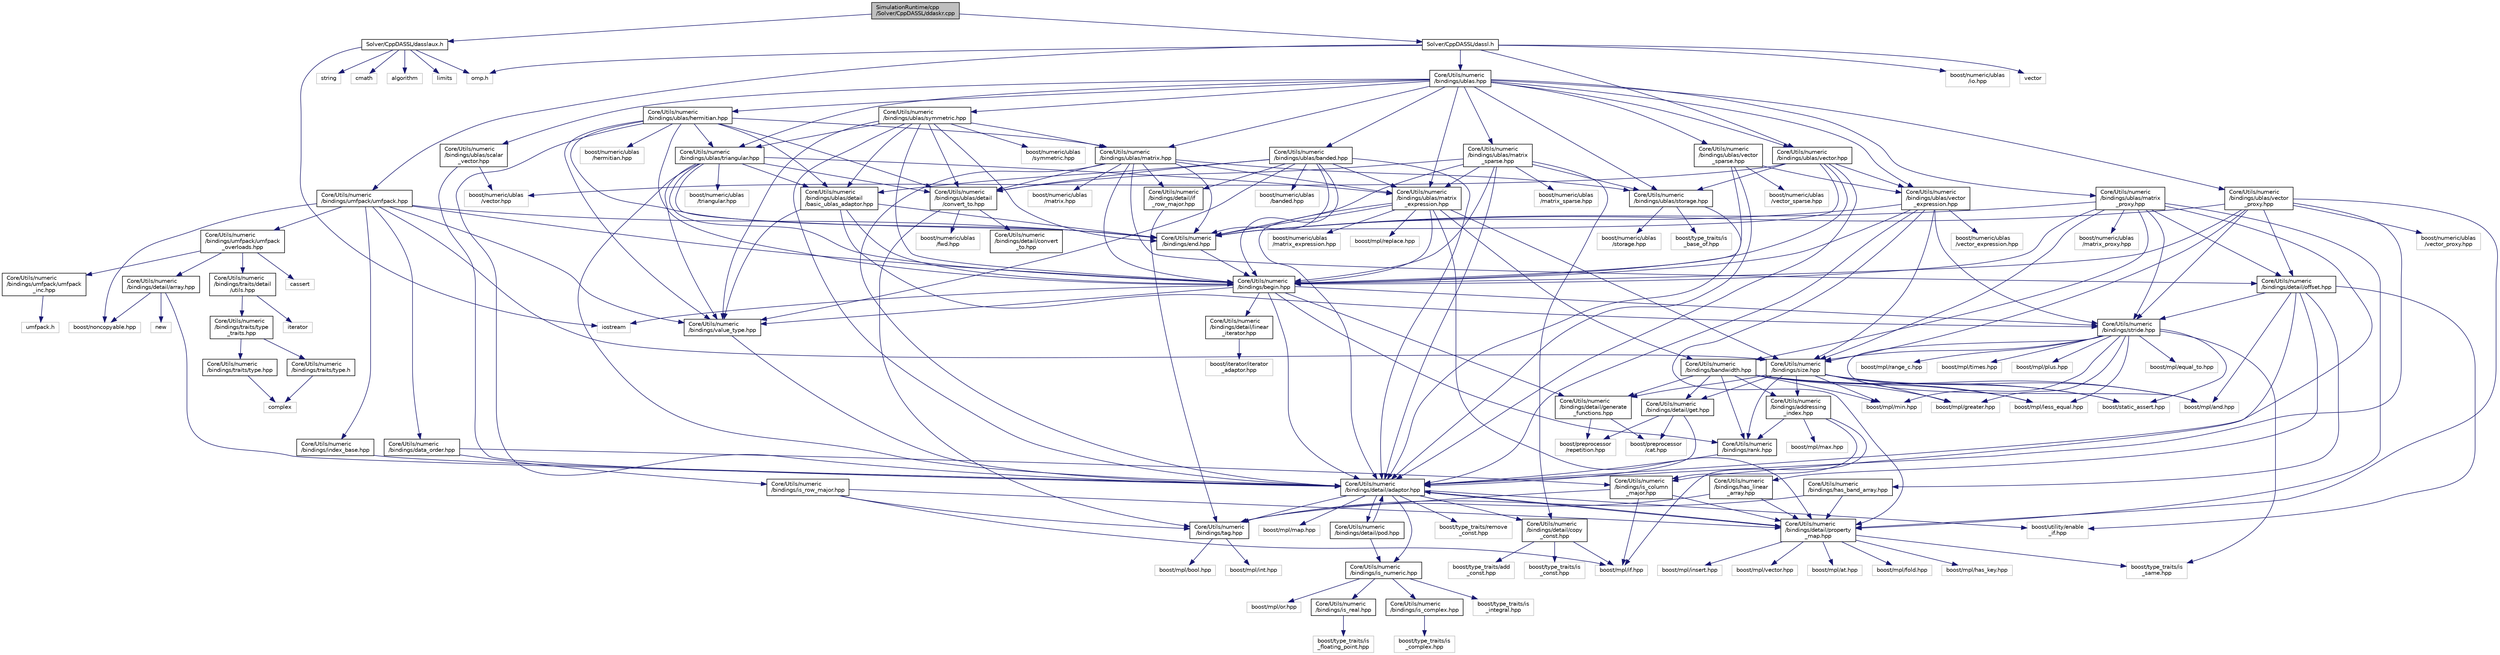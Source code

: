 digraph "SimulationRuntime/cpp/Solver/CppDASSL/ddaskr.cpp"
{
  edge [fontname="Helvetica",fontsize="10",labelfontname="Helvetica",labelfontsize="10"];
  node [fontname="Helvetica",fontsize="10",shape=record];
  Node0 [label="SimulationRuntime/cpp\l/Solver/CppDASSL/ddaskr.cpp",height=0.2,width=0.4,color="black", fillcolor="grey75", style="filled", fontcolor="black"];
  Node0 -> Node1 [color="midnightblue",fontsize="10",style="solid",fontname="Helvetica"];
  Node1 [label="Solver/CppDASSL/dasslaux.h",height=0.2,width=0.4,color="black", fillcolor="white", style="filled",URL="$d8/d78/dasslaux_8h.html"];
  Node1 -> Node2 [color="midnightblue",fontsize="10",style="solid",fontname="Helvetica"];
  Node2 [label="limits",height=0.2,width=0.4,color="grey75", fillcolor="white", style="filled"];
  Node1 -> Node3 [color="midnightblue",fontsize="10",style="solid",fontname="Helvetica"];
  Node3 [label="iostream",height=0.2,width=0.4,color="grey75", fillcolor="white", style="filled"];
  Node1 -> Node4 [color="midnightblue",fontsize="10",style="solid",fontname="Helvetica"];
  Node4 [label="string",height=0.2,width=0.4,color="grey75", fillcolor="white", style="filled"];
  Node1 -> Node5 [color="midnightblue",fontsize="10",style="solid",fontname="Helvetica"];
  Node5 [label="cmath",height=0.2,width=0.4,color="grey75", fillcolor="white", style="filled"];
  Node1 -> Node6 [color="midnightblue",fontsize="10",style="solid",fontname="Helvetica"];
  Node6 [label="algorithm",height=0.2,width=0.4,color="grey75", fillcolor="white", style="filled"];
  Node1 -> Node7 [color="midnightblue",fontsize="10",style="solid",fontname="Helvetica"];
  Node7 [label="omp.h",height=0.2,width=0.4,color="grey75", fillcolor="white", style="filled"];
  Node0 -> Node8 [color="midnightblue",fontsize="10",style="solid",fontname="Helvetica"];
  Node8 [label="Solver/CppDASSL/dassl.h",height=0.2,width=0.4,color="black", fillcolor="white", style="filled",URL="$df/d1d/_simulation_runtime_2cpp_2_include_2_solver_2_cpp_d_a_s_s_l_2dassl_8h.html"];
  Node8 -> Node7 [color="midnightblue",fontsize="10",style="solid",fontname="Helvetica"];
  Node8 -> Node9 [color="midnightblue",fontsize="10",style="solid",fontname="Helvetica"];
  Node9 [label="vector",height=0.2,width=0.4,color="grey75", fillcolor="white", style="filled"];
  Node8 -> Node10 [color="midnightblue",fontsize="10",style="solid",fontname="Helvetica"];
  Node10 [label="Core/Utils/numeric\l/bindings/umfpack/umfpack.hpp",height=0.2,width=0.4,color="black", fillcolor="white", style="filled",URL="$d4/dc3/umfpack_8hpp.html"];
  Node10 -> Node11 [color="midnightblue",fontsize="10",style="solid",fontname="Helvetica"];
  Node11 [label="boost/noncopyable.hpp",height=0.2,width=0.4,color="grey75", fillcolor="white", style="filled"];
  Node10 -> Node12 [color="midnightblue",fontsize="10",style="solid",fontname="Helvetica"];
  Node12 [label="Core/Utils/numeric\l/bindings/umfpack/umfpack\l_overloads.hpp",height=0.2,width=0.4,color="black", fillcolor="white", style="filled",URL="$dc/de2/umfpack__overloads_8hpp.html"];
  Node12 -> Node13 [color="midnightblue",fontsize="10",style="solid",fontname="Helvetica"];
  Node13 [label="Core/Utils/numeric\l/bindings/umfpack/umfpack\l_inc.hpp",height=0.2,width=0.4,color="black", fillcolor="white", style="filled",URL="$d4/d4e/umfpack__inc_8hpp.html"];
  Node13 -> Node14 [color="midnightblue",fontsize="10",style="solid",fontname="Helvetica"];
  Node14 [label="umfpack.h",height=0.2,width=0.4,color="grey75", fillcolor="white", style="filled"];
  Node12 -> Node15 [color="midnightblue",fontsize="10",style="solid",fontname="Helvetica"];
  Node15 [label="Core/Utils/numeric\l/bindings/detail/array.hpp",height=0.2,width=0.4,color="black", fillcolor="white", style="filled",URL="$db/d14/_simulation_runtime_2cpp_2_include_2_core_2_utils_2numeric_2bindings_2detail_2array_8hpp.html"];
  Node15 -> Node16 [color="midnightblue",fontsize="10",style="solid",fontname="Helvetica"];
  Node16 [label="new",height=0.2,width=0.4,color="grey75", fillcolor="white", style="filled"];
  Node15 -> Node11 [color="midnightblue",fontsize="10",style="solid",fontname="Helvetica"];
  Node15 -> Node17 [color="midnightblue",fontsize="10",style="solid",fontname="Helvetica"];
  Node17 [label="Core/Utils/numeric\l/bindings/detail/adaptor.hpp",height=0.2,width=0.4,color="black", fillcolor="white", style="filled",URL="$da/d42/adaptor_8hpp.html"];
  Node17 -> Node18 [color="midnightblue",fontsize="10",style="solid",fontname="Helvetica"];
  Node18 [label="boost/mpl/map.hpp",height=0.2,width=0.4,color="grey75", fillcolor="white", style="filled"];
  Node17 -> Node19 [color="midnightblue",fontsize="10",style="solid",fontname="Helvetica"];
  Node19 [label="Core/Utils/numeric\l/bindings/detail/copy\l_const.hpp",height=0.2,width=0.4,color="black", fillcolor="white", style="filled",URL="$dd/d74/copy__const_8hpp.html"];
  Node19 -> Node20 [color="midnightblue",fontsize="10",style="solid",fontname="Helvetica"];
  Node20 [label="boost/mpl/if.hpp",height=0.2,width=0.4,color="grey75", fillcolor="white", style="filled"];
  Node19 -> Node21 [color="midnightblue",fontsize="10",style="solid",fontname="Helvetica"];
  Node21 [label="boost/type_traits/add\l_const.hpp",height=0.2,width=0.4,color="grey75", fillcolor="white", style="filled"];
  Node19 -> Node22 [color="midnightblue",fontsize="10",style="solid",fontname="Helvetica"];
  Node22 [label="boost/type_traits/is\l_const.hpp",height=0.2,width=0.4,color="grey75", fillcolor="white", style="filled"];
  Node17 -> Node23 [color="midnightblue",fontsize="10",style="solid",fontname="Helvetica"];
  Node23 [label="Core/Utils/numeric\l/bindings/is_numeric.hpp",height=0.2,width=0.4,color="black", fillcolor="white", style="filled",URL="$dd/d6d/is__numeric_8hpp.html"];
  Node23 -> Node24 [color="midnightblue",fontsize="10",style="solid",fontname="Helvetica"];
  Node24 [label="boost/mpl/or.hpp",height=0.2,width=0.4,color="grey75", fillcolor="white", style="filled"];
  Node23 -> Node25 [color="midnightblue",fontsize="10",style="solid",fontname="Helvetica"];
  Node25 [label="Core/Utils/numeric\l/bindings/is_real.hpp",height=0.2,width=0.4,color="black", fillcolor="white", style="filled",URL="$dc/d10/is__real_8hpp.html"];
  Node25 -> Node26 [color="midnightblue",fontsize="10",style="solid",fontname="Helvetica"];
  Node26 [label="boost/type_traits/is\l_floating_point.hpp",height=0.2,width=0.4,color="grey75", fillcolor="white", style="filled"];
  Node23 -> Node27 [color="midnightblue",fontsize="10",style="solid",fontname="Helvetica"];
  Node27 [label="Core/Utils/numeric\l/bindings/is_complex.hpp",height=0.2,width=0.4,color="black", fillcolor="white", style="filled",URL="$d6/d3e/is__complex_8hpp.html"];
  Node27 -> Node28 [color="midnightblue",fontsize="10",style="solid",fontname="Helvetica"];
  Node28 [label="boost/type_traits/is\l_complex.hpp",height=0.2,width=0.4,color="grey75", fillcolor="white", style="filled"];
  Node23 -> Node29 [color="midnightblue",fontsize="10",style="solid",fontname="Helvetica"];
  Node29 [label="boost/type_traits/is\l_integral.hpp",height=0.2,width=0.4,color="grey75", fillcolor="white", style="filled"];
  Node17 -> Node30 [color="midnightblue",fontsize="10",style="solid",fontname="Helvetica"];
  Node30 [label="Core/Utils/numeric\l/bindings/tag.hpp",height=0.2,width=0.4,color="black", fillcolor="white", style="filled",URL="$d1/d74/tag_8hpp.html"];
  Node30 -> Node31 [color="midnightblue",fontsize="10",style="solid",fontname="Helvetica"];
  Node31 [label="boost/mpl/bool.hpp",height=0.2,width=0.4,color="grey75", fillcolor="white", style="filled"];
  Node30 -> Node32 [color="midnightblue",fontsize="10",style="solid",fontname="Helvetica"];
  Node32 [label="boost/mpl/int.hpp",height=0.2,width=0.4,color="grey75", fillcolor="white", style="filled"];
  Node17 -> Node33 [color="midnightblue",fontsize="10",style="solid",fontname="Helvetica"];
  Node33 [label="boost/type_traits/remove\l_const.hpp",height=0.2,width=0.4,color="grey75", fillcolor="white", style="filled"];
  Node17 -> Node34 [color="midnightblue",fontsize="10",style="solid",fontname="Helvetica"];
  Node34 [label="boost/utility/enable\l_if.hpp",height=0.2,width=0.4,color="grey75", fillcolor="white", style="filled"];
  Node17 -> Node35 [color="midnightblue",fontsize="10",style="solid",fontname="Helvetica"];
  Node35 [label="Core/Utils/numeric\l/bindings/detail/pod.hpp",height=0.2,width=0.4,color="black", fillcolor="white", style="filled",URL="$dc/d1b/pod_8hpp.html"];
  Node35 -> Node23 [color="midnightblue",fontsize="10",style="solid",fontname="Helvetica"];
  Node35 -> Node17 [color="midnightblue",fontsize="10",style="solid",fontname="Helvetica"];
  Node17 -> Node36 [color="midnightblue",fontsize="10",style="solid",fontname="Helvetica"];
  Node36 [label="Core/Utils/numeric\l/bindings/detail/property\l_map.hpp",height=0.2,width=0.4,color="black", fillcolor="white", style="filled",URL="$d1/d1f/property__map_8hpp.html"];
  Node36 -> Node37 [color="midnightblue",fontsize="10",style="solid",fontname="Helvetica"];
  Node37 [label="boost/mpl/at.hpp",height=0.2,width=0.4,color="grey75", fillcolor="white", style="filled"];
  Node36 -> Node38 [color="midnightblue",fontsize="10",style="solid",fontname="Helvetica"];
  Node38 [label="boost/mpl/fold.hpp",height=0.2,width=0.4,color="grey75", fillcolor="white", style="filled"];
  Node36 -> Node39 [color="midnightblue",fontsize="10",style="solid",fontname="Helvetica"];
  Node39 [label="boost/mpl/has_key.hpp",height=0.2,width=0.4,color="grey75", fillcolor="white", style="filled"];
  Node36 -> Node40 [color="midnightblue",fontsize="10",style="solid",fontname="Helvetica"];
  Node40 [label="boost/mpl/insert.hpp",height=0.2,width=0.4,color="grey75", fillcolor="white", style="filled"];
  Node36 -> Node41 [color="midnightblue",fontsize="10",style="solid",fontname="Helvetica"];
  Node41 [label="boost/mpl/vector.hpp",height=0.2,width=0.4,color="grey75", fillcolor="white", style="filled"];
  Node36 -> Node17 [color="midnightblue",fontsize="10",style="solid",fontname="Helvetica"];
  Node36 -> Node42 [color="midnightblue",fontsize="10",style="solid",fontname="Helvetica"];
  Node42 [label="boost/type_traits/is\l_same.hpp",height=0.2,width=0.4,color="grey75", fillcolor="white", style="filled"];
  Node12 -> Node43 [color="midnightblue",fontsize="10",style="solid",fontname="Helvetica"];
  Node43 [label="Core/Utils/numeric\l/bindings/traits/detail\l/utils.hpp",height=0.2,width=0.4,color="black", fillcolor="white", style="filled",URL="$df/d93/utils_8hpp.html"];
  Node43 -> Node44 [color="midnightblue",fontsize="10",style="solid",fontname="Helvetica"];
  Node44 [label="iterator",height=0.2,width=0.4,color="grey75", fillcolor="white", style="filled"];
  Node43 -> Node45 [color="midnightblue",fontsize="10",style="solid",fontname="Helvetica"];
  Node45 [label="Core/Utils/numeric\l/bindings/traits/type\l_traits.hpp",height=0.2,width=0.4,color="black", fillcolor="white", style="filled",URL="$dc/d54/type__traits_8hpp.html"];
  Node45 -> Node46 [color="midnightblue",fontsize="10",style="solid",fontname="Helvetica"];
  Node46 [label="Core/Utils/numeric\l/bindings/traits/type.h",height=0.2,width=0.4,color="black", fillcolor="white", style="filled",URL="$df/def/type_8h.html"];
  Node46 -> Node47 [color="midnightblue",fontsize="10",style="solid",fontname="Helvetica"];
  Node47 [label="complex",height=0.2,width=0.4,color="grey75", fillcolor="white", style="filled"];
  Node45 -> Node48 [color="midnightblue",fontsize="10",style="solid",fontname="Helvetica"];
  Node48 [label="Core/Utils/numeric\l/bindings/traits/type.hpp",height=0.2,width=0.4,color="black", fillcolor="white", style="filled",URL="$da/d72/type_8hpp.html"];
  Node48 -> Node47 [color="midnightblue",fontsize="10",style="solid",fontname="Helvetica"];
  Node12 -> Node49 [color="midnightblue",fontsize="10",style="solid",fontname="Helvetica"];
  Node49 [label="cassert",height=0.2,width=0.4,color="grey75", fillcolor="white", style="filled"];
  Node10 -> Node50 [color="midnightblue",fontsize="10",style="solid",fontname="Helvetica"];
  Node50 [label="Core/Utils/numeric\l/bindings/value_type.hpp",height=0.2,width=0.4,color="black", fillcolor="white", style="filled",URL="$d9/d9c/value__type_8hpp.html"];
  Node50 -> Node17 [color="midnightblue",fontsize="10",style="solid",fontname="Helvetica"];
  Node10 -> Node51 [color="midnightblue",fontsize="10",style="solid",fontname="Helvetica"];
  Node51 [label="Core/Utils/numeric\l/bindings/begin.hpp",height=0.2,width=0.4,color="black", fillcolor="white", style="filled",URL="$d2/da9/begin_8hpp.html"];
  Node51 -> Node17 [color="midnightblue",fontsize="10",style="solid",fontname="Helvetica"];
  Node51 -> Node52 [color="midnightblue",fontsize="10",style="solid",fontname="Helvetica"];
  Node52 [label="Core/Utils/numeric\l/bindings/detail/linear\l_iterator.hpp",height=0.2,width=0.4,color="black", fillcolor="white", style="filled",URL="$d6/d8b/linear__iterator_8hpp.html"];
  Node52 -> Node53 [color="midnightblue",fontsize="10",style="solid",fontname="Helvetica"];
  Node53 [label="boost/iterator/iterator\l_adaptor.hpp",height=0.2,width=0.4,color="grey75", fillcolor="white", style="filled"];
  Node51 -> Node54 [color="midnightblue",fontsize="10",style="solid",fontname="Helvetica"];
  Node54 [label="Core/Utils/numeric\l/bindings/detail/generate\l_functions.hpp",height=0.2,width=0.4,color="black", fillcolor="white", style="filled",URL="$d5/d29/generate__functions_8hpp.html"];
  Node54 -> Node55 [color="midnightblue",fontsize="10",style="solid",fontname="Helvetica"];
  Node55 [label="boost/preprocessor\l/repetition.hpp",height=0.2,width=0.4,color="grey75", fillcolor="white", style="filled"];
  Node54 -> Node56 [color="midnightblue",fontsize="10",style="solid",fontname="Helvetica"];
  Node56 [label="boost/preprocessor\l/cat.hpp",height=0.2,width=0.4,color="grey75", fillcolor="white", style="filled"];
  Node51 -> Node57 [color="midnightblue",fontsize="10",style="solid",fontname="Helvetica"];
  Node57 [label="Core/Utils/numeric\l/bindings/rank.hpp",height=0.2,width=0.4,color="black", fillcolor="white", style="filled",URL="$d9/daf/rank_8hpp.html"];
  Node57 -> Node17 [color="midnightblue",fontsize="10",style="solid",fontname="Helvetica"];
  Node51 -> Node58 [color="midnightblue",fontsize="10",style="solid",fontname="Helvetica"];
  Node58 [label="Core/Utils/numeric\l/bindings/stride.hpp",height=0.2,width=0.4,color="black", fillcolor="white", style="filled",URL="$da/d69/stride_8hpp.html"];
  Node58 -> Node59 [color="midnightblue",fontsize="10",style="solid",fontname="Helvetica"];
  Node59 [label="Core/Utils/numeric\l/bindings/size.hpp",height=0.2,width=0.4,color="black", fillcolor="white", style="filled",URL="$d1/d10/size_8hpp.html"];
  Node59 -> Node54 [color="midnightblue",fontsize="10",style="solid",fontname="Helvetica"];
  Node59 -> Node60 [color="midnightblue",fontsize="10",style="solid",fontname="Helvetica"];
  Node60 [label="Core/Utils/numeric\l/bindings/detail/get.hpp",height=0.2,width=0.4,color="black", fillcolor="white", style="filled",URL="$dc/d95/get_8hpp.html"];
  Node60 -> Node17 [color="midnightblue",fontsize="10",style="solid",fontname="Helvetica"];
  Node60 -> Node55 [color="midnightblue",fontsize="10",style="solid",fontname="Helvetica"];
  Node60 -> Node56 [color="midnightblue",fontsize="10",style="solid",fontname="Helvetica"];
  Node59 -> Node57 [color="midnightblue",fontsize="10",style="solid",fontname="Helvetica"];
  Node59 -> Node61 [color="midnightblue",fontsize="10",style="solid",fontname="Helvetica"];
  Node61 [label="Core/Utils/numeric\l/bindings/addressing\l_index.hpp",height=0.2,width=0.4,color="black", fillcolor="white", style="filled",URL="$d0/d00/addressing__index_8hpp.html"];
  Node61 -> Node20 [color="midnightblue",fontsize="10",style="solid",fontname="Helvetica"];
  Node61 -> Node62 [color="midnightblue",fontsize="10",style="solid",fontname="Helvetica"];
  Node62 [label="boost/mpl/max.hpp",height=0.2,width=0.4,color="grey75", fillcolor="white", style="filled"];
  Node61 -> Node57 [color="midnightblue",fontsize="10",style="solid",fontname="Helvetica"];
  Node61 -> Node63 [color="midnightblue",fontsize="10",style="solid",fontname="Helvetica"];
  Node63 [label="Core/Utils/numeric\l/bindings/is_column\l_major.hpp",height=0.2,width=0.4,color="black", fillcolor="white", style="filled",URL="$d0/d99/is__column__major_8hpp.html"];
  Node63 -> Node20 [color="midnightblue",fontsize="10",style="solid",fontname="Helvetica"];
  Node63 -> Node36 [color="midnightblue",fontsize="10",style="solid",fontname="Helvetica"];
  Node63 -> Node30 [color="midnightblue",fontsize="10",style="solid",fontname="Helvetica"];
  Node59 -> Node64 [color="midnightblue",fontsize="10",style="solid",fontname="Helvetica"];
  Node64 [label="boost/mpl/and.hpp",height=0.2,width=0.4,color="grey75", fillcolor="white", style="filled"];
  Node59 -> Node65 [color="midnightblue",fontsize="10",style="solid",fontname="Helvetica"];
  Node65 [label="boost/mpl/min.hpp",height=0.2,width=0.4,color="grey75", fillcolor="white", style="filled"];
  Node59 -> Node66 [color="midnightblue",fontsize="10",style="solid",fontname="Helvetica"];
  Node66 [label="boost/mpl/greater.hpp",height=0.2,width=0.4,color="grey75", fillcolor="white", style="filled"];
  Node59 -> Node67 [color="midnightblue",fontsize="10",style="solid",fontname="Helvetica"];
  Node67 [label="boost/mpl/less_equal.hpp",height=0.2,width=0.4,color="grey75", fillcolor="white", style="filled"];
  Node59 -> Node68 [color="midnightblue",fontsize="10",style="solid",fontname="Helvetica"];
  Node68 [label="boost/static_assert.hpp",height=0.2,width=0.4,color="grey75", fillcolor="white", style="filled"];
  Node58 -> Node65 [color="midnightblue",fontsize="10",style="solid",fontname="Helvetica"];
  Node58 -> Node64 [color="midnightblue",fontsize="10",style="solid",fontname="Helvetica"];
  Node58 -> Node67 [color="midnightblue",fontsize="10",style="solid",fontname="Helvetica"];
  Node58 -> Node69 [color="midnightblue",fontsize="10",style="solid",fontname="Helvetica"];
  Node69 [label="boost/mpl/equal_to.hpp",height=0.2,width=0.4,color="grey75", fillcolor="white", style="filled"];
  Node58 -> Node70 [color="midnightblue",fontsize="10",style="solid",fontname="Helvetica"];
  Node70 [label="boost/mpl/range_c.hpp",height=0.2,width=0.4,color="grey75", fillcolor="white", style="filled"];
  Node58 -> Node71 [color="midnightblue",fontsize="10",style="solid",fontname="Helvetica"];
  Node71 [label="boost/mpl/times.hpp",height=0.2,width=0.4,color="grey75", fillcolor="white", style="filled"];
  Node58 -> Node66 [color="midnightblue",fontsize="10",style="solid",fontname="Helvetica"];
  Node58 -> Node72 [color="midnightblue",fontsize="10",style="solid",fontname="Helvetica"];
  Node72 [label="boost/mpl/plus.hpp",height=0.2,width=0.4,color="grey75", fillcolor="white", style="filled"];
  Node58 -> Node42 [color="midnightblue",fontsize="10",style="solid",fontname="Helvetica"];
  Node58 -> Node68 [color="midnightblue",fontsize="10",style="solid",fontname="Helvetica"];
  Node51 -> Node50 [color="midnightblue",fontsize="10",style="solid",fontname="Helvetica"];
  Node51 -> Node3 [color="midnightblue",fontsize="10",style="solid",fontname="Helvetica"];
  Node10 -> Node73 [color="midnightblue",fontsize="10",style="solid",fontname="Helvetica"];
  Node73 [label="Core/Utils/numeric\l/bindings/end.hpp",height=0.2,width=0.4,color="black", fillcolor="white", style="filled",URL="$dd/d8d/end_8hpp.html"];
  Node73 -> Node51 [color="midnightblue",fontsize="10",style="solid",fontname="Helvetica"];
  Node10 -> Node59 [color="midnightblue",fontsize="10",style="solid",fontname="Helvetica"];
  Node10 -> Node74 [color="midnightblue",fontsize="10",style="solid",fontname="Helvetica"];
  Node74 [label="Core/Utils/numeric\l/bindings/data_order.hpp",height=0.2,width=0.4,color="black", fillcolor="white", style="filled",URL="$da/d57/data__order_8hpp.html"];
  Node74 -> Node63 [color="midnightblue",fontsize="10",style="solid",fontname="Helvetica"];
  Node74 -> Node75 [color="midnightblue",fontsize="10",style="solid",fontname="Helvetica"];
  Node75 [label="Core/Utils/numeric\l/bindings/is_row_major.hpp",height=0.2,width=0.4,color="black", fillcolor="white", style="filled",URL="$df/dc4/is__row__major_8hpp.html"];
  Node75 -> Node20 [color="midnightblue",fontsize="10",style="solid",fontname="Helvetica"];
  Node75 -> Node36 [color="midnightblue",fontsize="10",style="solid",fontname="Helvetica"];
  Node75 -> Node30 [color="midnightblue",fontsize="10",style="solid",fontname="Helvetica"];
  Node10 -> Node76 [color="midnightblue",fontsize="10",style="solid",fontname="Helvetica"];
  Node76 [label="Core/Utils/numeric\l/bindings/index_base.hpp",height=0.2,width=0.4,color="black", fillcolor="white", style="filled",URL="$d8/df5/index__base_8hpp.html"];
  Node76 -> Node17 [color="midnightblue",fontsize="10",style="solid",fontname="Helvetica"];
  Node8 -> Node77 [color="midnightblue",fontsize="10",style="solid",fontname="Helvetica"];
  Node77 [label="Core/Utils/numeric\l/bindings/ublas/vector.hpp",height=0.2,width=0.4,color="black", fillcolor="white", style="filled",URL="$d6/d8c/ublas_2vector_8hpp.html"];
  Node77 -> Node17 [color="midnightblue",fontsize="10",style="solid",fontname="Helvetica"];
  Node77 -> Node51 [color="midnightblue",fontsize="10",style="solid",fontname="Helvetica"];
  Node77 -> Node73 [color="midnightblue",fontsize="10",style="solid",fontname="Helvetica"];
  Node77 -> Node78 [color="midnightblue",fontsize="10",style="solid",fontname="Helvetica"];
  Node78 [label="Core/Utils/numeric\l/bindings/ublas/storage.hpp",height=0.2,width=0.4,color="black", fillcolor="white", style="filled",URL="$da/d07/storage_8hpp.html"];
  Node78 -> Node17 [color="midnightblue",fontsize="10",style="solid",fontname="Helvetica"];
  Node78 -> Node79 [color="midnightblue",fontsize="10",style="solid",fontname="Helvetica"];
  Node79 [label="boost/numeric/ublas\l/storage.hpp",height=0.2,width=0.4,color="grey75", fillcolor="white", style="filled"];
  Node78 -> Node80 [color="midnightblue",fontsize="10",style="solid",fontname="Helvetica"];
  Node80 [label="boost/type_traits/is\l_base_of.hpp",height=0.2,width=0.4,color="grey75", fillcolor="white", style="filled"];
  Node77 -> Node81 [color="midnightblue",fontsize="10",style="solid",fontname="Helvetica"];
  Node81 [label="Core/Utils/numeric\l/bindings/ublas/vector\l_expression.hpp",height=0.2,width=0.4,color="black", fillcolor="white", style="filled",URL="$d4/d22/vector__expression_8hpp.html"];
  Node81 -> Node51 [color="midnightblue",fontsize="10",style="solid",fontname="Helvetica"];
  Node81 -> Node17 [color="midnightblue",fontsize="10",style="solid",fontname="Helvetica"];
  Node81 -> Node36 [color="midnightblue",fontsize="10",style="solid",fontname="Helvetica"];
  Node81 -> Node73 [color="midnightblue",fontsize="10",style="solid",fontname="Helvetica"];
  Node81 -> Node59 [color="midnightblue",fontsize="10",style="solid",fontname="Helvetica"];
  Node81 -> Node58 [color="midnightblue",fontsize="10",style="solid",fontname="Helvetica"];
  Node81 -> Node82 [color="midnightblue",fontsize="10",style="solid",fontname="Helvetica"];
  Node82 [label="boost/numeric/ublas\l/vector_expression.hpp",height=0.2,width=0.4,color="grey75", fillcolor="white", style="filled"];
  Node77 -> Node83 [color="midnightblue",fontsize="10",style="solid",fontname="Helvetica"];
  Node83 [label="boost/numeric/ublas\l/vector.hpp",height=0.2,width=0.4,color="grey75", fillcolor="white", style="filled"];
  Node8 -> Node84 [color="midnightblue",fontsize="10",style="solid",fontname="Helvetica"];
  Node84 [label="Core/Utils/numeric\l/bindings/ublas.hpp",height=0.2,width=0.4,color="black", fillcolor="white", style="filled",URL="$dd/d4a/ublas_8hpp.html"];
  Node84 -> Node85 [color="midnightblue",fontsize="10",style="solid",fontname="Helvetica"];
  Node85 [label="Core/Utils/numeric\l/bindings/ublas/banded.hpp",height=0.2,width=0.4,color="black", fillcolor="white", style="filled",URL="$df/d79/banded_8hpp.html"];
  Node85 -> Node51 [color="midnightblue",fontsize="10",style="solid",fontname="Helvetica"];
  Node85 -> Node17 [color="midnightblue",fontsize="10",style="solid",fontname="Helvetica"];
  Node85 -> Node86 [color="midnightblue",fontsize="10",style="solid",fontname="Helvetica"];
  Node86 [label="Core/Utils/numeric\l/bindings/detail/if\l_row_major.hpp",height=0.2,width=0.4,color="black", fillcolor="white", style="filled",URL="$de/daa/if__row__major_8hpp.html"];
  Node86 -> Node30 [color="midnightblue",fontsize="10",style="solid",fontname="Helvetica"];
  Node85 -> Node73 [color="midnightblue",fontsize="10",style="solid",fontname="Helvetica"];
  Node85 -> Node87 [color="midnightblue",fontsize="10",style="solid",fontname="Helvetica"];
  Node87 [label="Core/Utils/numeric\l/bindings/ublas/detail\l/basic_ublas_adaptor.hpp",height=0.2,width=0.4,color="black", fillcolor="white", style="filled",URL="$d0/d13/basic__ublas__adaptor_8hpp.html"];
  Node87 -> Node51 [color="midnightblue",fontsize="10",style="solid",fontname="Helvetica"];
  Node87 -> Node73 [color="midnightblue",fontsize="10",style="solid",fontname="Helvetica"];
  Node87 -> Node50 [color="midnightblue",fontsize="10",style="solid",fontname="Helvetica"];
  Node87 -> Node58 [color="midnightblue",fontsize="10",style="solid",fontname="Helvetica"];
  Node85 -> Node88 [color="midnightblue",fontsize="10",style="solid",fontname="Helvetica"];
  Node88 [label="Core/Utils/numeric\l/bindings/ublas/detail\l/convert_to.hpp",height=0.2,width=0.4,color="black", fillcolor="white", style="filled",URL="$df/db6/ublas_2detail_2convert__to_8hpp.html"];
  Node88 -> Node89 [color="midnightblue",fontsize="10",style="solid",fontname="Helvetica"];
  Node89 [label="Core/Utils/numeric\l/bindings/detail/convert\l_to.hpp",height=0.2,width=0.4,color="black", fillcolor="white", style="filled",URL="$d4/d12/detail_2convert__to_8hpp.html"];
  Node88 -> Node30 [color="midnightblue",fontsize="10",style="solid",fontname="Helvetica"];
  Node88 -> Node90 [color="midnightblue",fontsize="10",style="solid",fontname="Helvetica"];
  Node90 [label="boost/numeric/ublas\l/fwd.hpp",height=0.2,width=0.4,color="grey75", fillcolor="white", style="filled"];
  Node85 -> Node91 [color="midnightblue",fontsize="10",style="solid",fontname="Helvetica"];
  Node91 [label="Core/Utils/numeric\l/bindings/ublas/matrix\l_expression.hpp",height=0.2,width=0.4,color="black", fillcolor="white", style="filled",URL="$db/d68/matrix__expression_8hpp.html"];
  Node91 -> Node92 [color="midnightblue",fontsize="10",style="solid",fontname="Helvetica"];
  Node92 [label="Core/Utils/numeric\l/bindings/bandwidth.hpp",height=0.2,width=0.4,color="black", fillcolor="white", style="filled",URL="$dc/dfa/bandwidth_8hpp.html"];
  Node92 -> Node54 [color="midnightblue",fontsize="10",style="solid",fontname="Helvetica"];
  Node92 -> Node60 [color="midnightblue",fontsize="10",style="solid",fontname="Helvetica"];
  Node92 -> Node57 [color="midnightblue",fontsize="10",style="solid",fontname="Helvetica"];
  Node92 -> Node61 [color="midnightblue",fontsize="10",style="solid",fontname="Helvetica"];
  Node92 -> Node64 [color="midnightblue",fontsize="10",style="solid",fontname="Helvetica"];
  Node92 -> Node65 [color="midnightblue",fontsize="10",style="solid",fontname="Helvetica"];
  Node92 -> Node66 [color="midnightblue",fontsize="10",style="solid",fontname="Helvetica"];
  Node92 -> Node67 [color="midnightblue",fontsize="10",style="solid",fontname="Helvetica"];
  Node92 -> Node68 [color="midnightblue",fontsize="10",style="solid",fontname="Helvetica"];
  Node91 -> Node51 [color="midnightblue",fontsize="10",style="solid",fontname="Helvetica"];
  Node91 -> Node17 [color="midnightblue",fontsize="10",style="solid",fontname="Helvetica"];
  Node91 -> Node36 [color="midnightblue",fontsize="10",style="solid",fontname="Helvetica"];
  Node91 -> Node73 [color="midnightblue",fontsize="10",style="solid",fontname="Helvetica"];
  Node91 -> Node59 [color="midnightblue",fontsize="10",style="solid",fontname="Helvetica"];
  Node91 -> Node93 [color="midnightblue",fontsize="10",style="solid",fontname="Helvetica"];
  Node93 [label="boost/numeric/ublas\l/matrix_expression.hpp",height=0.2,width=0.4,color="grey75", fillcolor="white", style="filled"];
  Node91 -> Node94 [color="midnightblue",fontsize="10",style="solid",fontname="Helvetica"];
  Node94 [label="boost/mpl/replace.hpp",height=0.2,width=0.4,color="grey75", fillcolor="white", style="filled"];
  Node85 -> Node50 [color="midnightblue",fontsize="10",style="solid",fontname="Helvetica"];
  Node85 -> Node95 [color="midnightblue",fontsize="10",style="solid",fontname="Helvetica"];
  Node95 [label="boost/numeric/ublas\l/banded.hpp",height=0.2,width=0.4,color="grey75", fillcolor="white", style="filled"];
  Node84 -> Node96 [color="midnightblue",fontsize="10",style="solid",fontname="Helvetica"];
  Node96 [label="Core/Utils/numeric\l/bindings/ublas/hermitian.hpp",height=0.2,width=0.4,color="black", fillcolor="white", style="filled",URL="$dd/dc4/hermitian_8hpp.html"];
  Node96 -> Node51 [color="midnightblue",fontsize="10",style="solid",fontname="Helvetica"];
  Node96 -> Node17 [color="midnightblue",fontsize="10",style="solid",fontname="Helvetica"];
  Node96 -> Node73 [color="midnightblue",fontsize="10",style="solid",fontname="Helvetica"];
  Node96 -> Node87 [color="midnightblue",fontsize="10",style="solid",fontname="Helvetica"];
  Node96 -> Node88 [color="midnightblue",fontsize="10",style="solid",fontname="Helvetica"];
  Node96 -> Node97 [color="midnightblue",fontsize="10",style="solid",fontname="Helvetica"];
  Node97 [label="Core/Utils/numeric\l/bindings/ublas/matrix.hpp",height=0.2,width=0.4,color="black", fillcolor="white", style="filled",URL="$d0/dcb/ublas_2matrix_8hpp.html"];
  Node97 -> Node51 [color="midnightblue",fontsize="10",style="solid",fontname="Helvetica"];
  Node97 -> Node73 [color="midnightblue",fontsize="10",style="solid",fontname="Helvetica"];
  Node97 -> Node17 [color="midnightblue",fontsize="10",style="solid",fontname="Helvetica"];
  Node97 -> Node86 [color="midnightblue",fontsize="10",style="solid",fontname="Helvetica"];
  Node97 -> Node98 [color="midnightblue",fontsize="10",style="solid",fontname="Helvetica"];
  Node98 [label="Core/Utils/numeric\l/bindings/detail/offset.hpp",height=0.2,width=0.4,color="black", fillcolor="white", style="filled",URL="$d4/d1b/offset_8hpp.html"];
  Node98 -> Node34 [color="midnightblue",fontsize="10",style="solid",fontname="Helvetica"];
  Node98 -> Node64 [color="midnightblue",fontsize="10",style="solid",fontname="Helvetica"];
  Node98 -> Node63 [color="midnightblue",fontsize="10",style="solid",fontname="Helvetica"];
  Node98 -> Node99 [color="midnightblue",fontsize="10",style="solid",fontname="Helvetica"];
  Node99 [label="Core/Utils/numeric\l/bindings/has_linear\l_array.hpp",height=0.2,width=0.4,color="black", fillcolor="white", style="filled",URL="$d2/d55/has__linear__array_8hpp.html"];
  Node99 -> Node36 [color="midnightblue",fontsize="10",style="solid",fontname="Helvetica"];
  Node99 -> Node30 [color="midnightblue",fontsize="10",style="solid",fontname="Helvetica"];
  Node98 -> Node100 [color="midnightblue",fontsize="10",style="solid",fontname="Helvetica"];
  Node100 [label="Core/Utils/numeric\l/bindings/has_band_array.hpp",height=0.2,width=0.4,color="black", fillcolor="white", style="filled",URL="$d4/db9/has__band__array_8hpp.html"];
  Node100 -> Node36 [color="midnightblue",fontsize="10",style="solid",fontname="Helvetica"];
  Node100 -> Node30 [color="midnightblue",fontsize="10",style="solid",fontname="Helvetica"];
  Node98 -> Node58 [color="midnightblue",fontsize="10",style="solid",fontname="Helvetica"];
  Node97 -> Node88 [color="midnightblue",fontsize="10",style="solid",fontname="Helvetica"];
  Node97 -> Node78 [color="midnightblue",fontsize="10",style="solid",fontname="Helvetica"];
  Node97 -> Node91 [color="midnightblue",fontsize="10",style="solid",fontname="Helvetica"];
  Node97 -> Node101 [color="midnightblue",fontsize="10",style="solid",fontname="Helvetica"];
  Node101 [label="boost/numeric/ublas\l/matrix.hpp",height=0.2,width=0.4,color="grey75", fillcolor="white", style="filled"];
  Node96 -> Node102 [color="midnightblue",fontsize="10",style="solid",fontname="Helvetica"];
  Node102 [label="Core/Utils/numeric\l/bindings/ublas/triangular.hpp",height=0.2,width=0.4,color="black", fillcolor="white", style="filled",URL="$d1/da1/triangular_8hpp.html"];
  Node102 -> Node51 [color="midnightblue",fontsize="10",style="solid",fontname="Helvetica"];
  Node102 -> Node17 [color="midnightblue",fontsize="10",style="solid",fontname="Helvetica"];
  Node102 -> Node73 [color="midnightblue",fontsize="10",style="solid",fontname="Helvetica"];
  Node102 -> Node87 [color="midnightblue",fontsize="10",style="solid",fontname="Helvetica"];
  Node102 -> Node88 [color="midnightblue",fontsize="10",style="solid",fontname="Helvetica"];
  Node102 -> Node50 [color="midnightblue",fontsize="10",style="solid",fontname="Helvetica"];
  Node102 -> Node91 [color="midnightblue",fontsize="10",style="solid",fontname="Helvetica"];
  Node102 -> Node103 [color="midnightblue",fontsize="10",style="solid",fontname="Helvetica"];
  Node103 [label="boost/numeric/ublas\l/triangular.hpp",height=0.2,width=0.4,color="grey75", fillcolor="white", style="filled"];
  Node96 -> Node50 [color="midnightblue",fontsize="10",style="solid",fontname="Helvetica"];
  Node96 -> Node104 [color="midnightblue",fontsize="10",style="solid",fontname="Helvetica"];
  Node104 [label="boost/numeric/ublas\l/hermitian.hpp",height=0.2,width=0.4,color="grey75", fillcolor="white", style="filled"];
  Node84 -> Node97 [color="midnightblue",fontsize="10",style="solid",fontname="Helvetica"];
  Node84 -> Node91 [color="midnightblue",fontsize="10",style="solid",fontname="Helvetica"];
  Node84 -> Node105 [color="midnightblue",fontsize="10",style="solid",fontname="Helvetica"];
  Node105 [label="Core/Utils/numeric\l/bindings/ublas/matrix\l_proxy.hpp",height=0.2,width=0.4,color="black", fillcolor="white", style="filled",URL="$d6/d8f/matrix__proxy_8hpp.html"];
  Node105 -> Node92 [color="midnightblue",fontsize="10",style="solid",fontname="Helvetica"];
  Node105 -> Node51 [color="midnightblue",fontsize="10",style="solid",fontname="Helvetica"];
  Node105 -> Node17 [color="midnightblue",fontsize="10",style="solid",fontname="Helvetica"];
  Node105 -> Node98 [color="midnightblue",fontsize="10",style="solid",fontname="Helvetica"];
  Node105 -> Node36 [color="midnightblue",fontsize="10",style="solid",fontname="Helvetica"];
  Node105 -> Node73 [color="midnightblue",fontsize="10",style="solid",fontname="Helvetica"];
  Node105 -> Node59 [color="midnightblue",fontsize="10",style="solid",fontname="Helvetica"];
  Node105 -> Node58 [color="midnightblue",fontsize="10",style="solid",fontname="Helvetica"];
  Node105 -> Node106 [color="midnightblue",fontsize="10",style="solid",fontname="Helvetica"];
  Node106 [label="boost/numeric/ublas\l/matrix_proxy.hpp",height=0.2,width=0.4,color="grey75", fillcolor="white", style="filled"];
  Node84 -> Node107 [color="midnightblue",fontsize="10",style="solid",fontname="Helvetica"];
  Node107 [label="Core/Utils/numeric\l/bindings/ublas/matrix\l_sparse.hpp",height=0.2,width=0.4,color="black", fillcolor="white", style="filled",URL="$d2/d96/matrix__sparse_8hpp.html"];
  Node107 -> Node51 [color="midnightblue",fontsize="10",style="solid",fontname="Helvetica"];
  Node107 -> Node73 [color="midnightblue",fontsize="10",style="solid",fontname="Helvetica"];
  Node107 -> Node17 [color="midnightblue",fontsize="10",style="solid",fontname="Helvetica"];
  Node107 -> Node19 [color="midnightblue",fontsize="10",style="solid",fontname="Helvetica"];
  Node107 -> Node88 [color="midnightblue",fontsize="10",style="solid",fontname="Helvetica"];
  Node107 -> Node91 [color="midnightblue",fontsize="10",style="solid",fontname="Helvetica"];
  Node107 -> Node78 [color="midnightblue",fontsize="10",style="solid",fontname="Helvetica"];
  Node107 -> Node108 [color="midnightblue",fontsize="10",style="solid",fontname="Helvetica"];
  Node108 [label="boost/numeric/ublas\l/matrix_sparse.hpp",height=0.2,width=0.4,color="grey75", fillcolor="white", style="filled"];
  Node84 -> Node109 [color="midnightblue",fontsize="10",style="solid",fontname="Helvetica"];
  Node109 [label="Core/Utils/numeric\l/bindings/ublas/scalar\l_vector.hpp",height=0.2,width=0.4,color="black", fillcolor="white", style="filled",URL="$df/dcc/scalar__vector_8hpp.html"];
  Node109 -> Node17 [color="midnightblue",fontsize="10",style="solid",fontname="Helvetica"];
  Node109 -> Node83 [color="midnightblue",fontsize="10",style="solid",fontname="Helvetica"];
  Node84 -> Node78 [color="midnightblue",fontsize="10",style="solid",fontname="Helvetica"];
  Node84 -> Node110 [color="midnightblue",fontsize="10",style="solid",fontname="Helvetica"];
  Node110 [label="Core/Utils/numeric\l/bindings/ublas/symmetric.hpp",height=0.2,width=0.4,color="black", fillcolor="white", style="filled",URL="$da/dd8/symmetric_8hpp.html"];
  Node110 -> Node51 [color="midnightblue",fontsize="10",style="solid",fontname="Helvetica"];
  Node110 -> Node17 [color="midnightblue",fontsize="10",style="solid",fontname="Helvetica"];
  Node110 -> Node73 [color="midnightblue",fontsize="10",style="solid",fontname="Helvetica"];
  Node110 -> Node88 [color="midnightblue",fontsize="10",style="solid",fontname="Helvetica"];
  Node110 -> Node87 [color="midnightblue",fontsize="10",style="solid",fontname="Helvetica"];
  Node110 -> Node97 [color="midnightblue",fontsize="10",style="solid",fontname="Helvetica"];
  Node110 -> Node102 [color="midnightblue",fontsize="10",style="solid",fontname="Helvetica"];
  Node110 -> Node50 [color="midnightblue",fontsize="10",style="solid",fontname="Helvetica"];
  Node110 -> Node111 [color="midnightblue",fontsize="10",style="solid",fontname="Helvetica"];
  Node111 [label="boost/numeric/ublas\l/symmetric.hpp",height=0.2,width=0.4,color="grey75", fillcolor="white", style="filled"];
  Node84 -> Node102 [color="midnightblue",fontsize="10",style="solid",fontname="Helvetica"];
  Node84 -> Node77 [color="midnightblue",fontsize="10",style="solid",fontname="Helvetica"];
  Node84 -> Node81 [color="midnightblue",fontsize="10",style="solid",fontname="Helvetica"];
  Node84 -> Node112 [color="midnightblue",fontsize="10",style="solid",fontname="Helvetica"];
  Node112 [label="Core/Utils/numeric\l/bindings/ublas/vector\l_proxy.hpp",height=0.2,width=0.4,color="black", fillcolor="white", style="filled",URL="$d7/d47/vector__proxy_8hpp.html"];
  Node112 -> Node51 [color="midnightblue",fontsize="10",style="solid",fontname="Helvetica"];
  Node112 -> Node17 [color="midnightblue",fontsize="10",style="solid",fontname="Helvetica"];
  Node112 -> Node98 [color="midnightblue",fontsize="10",style="solid",fontname="Helvetica"];
  Node112 -> Node36 [color="midnightblue",fontsize="10",style="solid",fontname="Helvetica"];
  Node112 -> Node73 [color="midnightblue",fontsize="10",style="solid",fontname="Helvetica"];
  Node112 -> Node59 [color="midnightblue",fontsize="10",style="solid",fontname="Helvetica"];
  Node112 -> Node58 [color="midnightblue",fontsize="10",style="solid",fontname="Helvetica"];
  Node112 -> Node113 [color="midnightblue",fontsize="10",style="solid",fontname="Helvetica"];
  Node113 [label="boost/numeric/ublas\l/vector_proxy.hpp",height=0.2,width=0.4,color="grey75", fillcolor="white", style="filled"];
  Node84 -> Node114 [color="midnightblue",fontsize="10",style="solid",fontname="Helvetica"];
  Node114 [label="Core/Utils/numeric\l/bindings/ublas/vector\l_sparse.hpp",height=0.2,width=0.4,color="black", fillcolor="white", style="filled",URL="$db/ddb/vector__sparse_8hpp.html"];
  Node114 -> Node51 [color="midnightblue",fontsize="10",style="solid",fontname="Helvetica"];
  Node114 -> Node17 [color="midnightblue",fontsize="10",style="solid",fontname="Helvetica"];
  Node114 -> Node81 [color="midnightblue",fontsize="10",style="solid",fontname="Helvetica"];
  Node114 -> Node115 [color="midnightblue",fontsize="10",style="solid",fontname="Helvetica"];
  Node115 [label="boost/numeric/ublas\l/vector_sparse.hpp",height=0.2,width=0.4,color="grey75", fillcolor="white", style="filled"];
  Node8 -> Node116 [color="midnightblue",fontsize="10",style="solid",fontname="Helvetica"];
  Node116 [label="boost/numeric/ublas\l/io.hpp",height=0.2,width=0.4,color="grey75", fillcolor="white", style="filled"];
}

